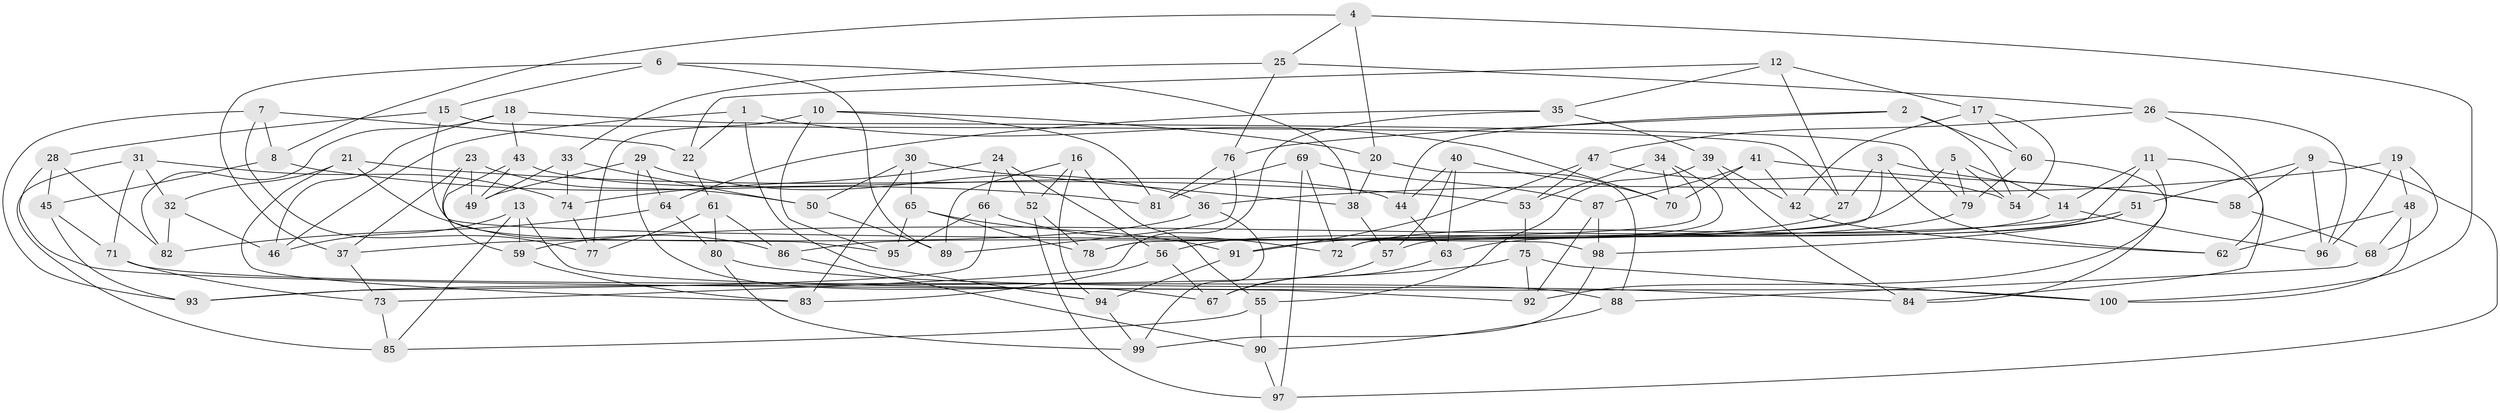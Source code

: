 // coarse degree distribution, {10: 0.075, 4: 0.3, 12: 0.075, 6: 0.25, 9: 0.075, 8: 0.1, 7: 0.025, 5: 0.075, 3: 0.025}
// Generated by graph-tools (version 1.1) at 2025/20/03/04/25 18:20:44]
// undirected, 100 vertices, 200 edges
graph export_dot {
graph [start="1"]
  node [color=gray90,style=filled];
  1;
  2;
  3;
  4;
  5;
  6;
  7;
  8;
  9;
  10;
  11;
  12;
  13;
  14;
  15;
  16;
  17;
  18;
  19;
  20;
  21;
  22;
  23;
  24;
  25;
  26;
  27;
  28;
  29;
  30;
  31;
  32;
  33;
  34;
  35;
  36;
  37;
  38;
  39;
  40;
  41;
  42;
  43;
  44;
  45;
  46;
  47;
  48;
  49;
  50;
  51;
  52;
  53;
  54;
  55;
  56;
  57;
  58;
  59;
  60;
  61;
  62;
  63;
  64;
  65;
  66;
  67;
  68;
  69;
  70;
  71;
  72;
  73;
  74;
  75;
  76;
  77;
  78;
  79;
  80;
  81;
  82;
  83;
  84;
  85;
  86;
  87;
  88;
  89;
  90;
  91;
  92;
  93;
  94;
  95;
  96;
  97;
  98;
  99;
  100;
  1 -- 46;
  1 -- 22;
  1 -- 70;
  1 -- 94;
  2 -- 44;
  2 -- 54;
  2 -- 76;
  2 -- 60;
  3 -- 58;
  3 -- 62;
  3 -- 27;
  3 -- 78;
  4 -- 20;
  4 -- 8;
  4 -- 100;
  4 -- 25;
  5 -- 79;
  5 -- 54;
  5 -- 86;
  5 -- 14;
  6 -- 38;
  6 -- 37;
  6 -- 15;
  6 -- 89;
  7 -- 8;
  7 -- 22;
  7 -- 77;
  7 -- 93;
  8 -- 81;
  8 -- 45;
  9 -- 96;
  9 -- 97;
  9 -- 58;
  9 -- 51;
  10 -- 81;
  10 -- 77;
  10 -- 95;
  10 -- 20;
  11 -- 14;
  11 -- 57;
  11 -- 92;
  11 -- 84;
  12 -- 35;
  12 -- 22;
  12 -- 27;
  12 -- 17;
  13 -- 85;
  13 -- 100;
  13 -- 59;
  13 -- 46;
  14 -- 72;
  14 -- 96;
  15 -- 27;
  15 -- 28;
  15 -- 98;
  16 -- 55;
  16 -- 94;
  16 -- 52;
  16 -- 89;
  17 -- 54;
  17 -- 42;
  17 -- 60;
  18 -- 46;
  18 -- 43;
  18 -- 79;
  18 -- 82;
  19 -- 68;
  19 -- 36;
  19 -- 96;
  19 -- 48;
  20 -- 38;
  20 -- 88;
  21 -- 83;
  21 -- 32;
  21 -- 53;
  21 -- 86;
  22 -- 61;
  23 -- 50;
  23 -- 95;
  23 -- 37;
  23 -- 49;
  24 -- 74;
  24 -- 66;
  24 -- 52;
  24 -- 56;
  25 -- 33;
  25 -- 76;
  25 -- 26;
  26 -- 47;
  26 -- 96;
  26 -- 62;
  27 -- 56;
  28 -- 92;
  28 -- 45;
  28 -- 82;
  29 -- 64;
  29 -- 49;
  29 -- 36;
  29 -- 67;
  30 -- 50;
  30 -- 38;
  30 -- 83;
  30 -- 65;
  31 -- 71;
  31 -- 74;
  31 -- 85;
  31 -- 32;
  32 -- 82;
  32 -- 46;
  33 -- 49;
  33 -- 74;
  33 -- 50;
  34 -- 53;
  34 -- 78;
  34 -- 72;
  34 -- 70;
  35 -- 64;
  35 -- 39;
  35 -- 73;
  36 -- 37;
  36 -- 99;
  37 -- 73;
  38 -- 57;
  39 -- 84;
  39 -- 55;
  39 -- 42;
  40 -- 44;
  40 -- 70;
  40 -- 63;
  40 -- 57;
  41 -- 87;
  41 -- 70;
  41 -- 42;
  41 -- 58;
  42 -- 62;
  43 -- 49;
  43 -- 59;
  43 -- 44;
  44 -- 63;
  45 -- 93;
  45 -- 71;
  47 -- 91;
  47 -- 53;
  47 -- 54;
  48 -- 62;
  48 -- 68;
  48 -- 100;
  50 -- 89;
  51 -- 63;
  51 -- 59;
  51 -- 98;
  52 -- 78;
  52 -- 97;
  53 -- 75;
  55 -- 90;
  55 -- 85;
  56 -- 83;
  56 -- 67;
  57 -- 67;
  58 -- 68;
  59 -- 83;
  60 -- 79;
  60 -- 84;
  61 -- 77;
  61 -- 80;
  61 -- 86;
  63 -- 67;
  64 -- 80;
  64 -- 82;
  65 -- 95;
  65 -- 91;
  65 -- 78;
  66 -- 95;
  66 -- 93;
  66 -- 72;
  68 -- 88;
  69 -- 97;
  69 -- 72;
  69 -- 87;
  69 -- 81;
  71 -- 88;
  71 -- 73;
  73 -- 85;
  74 -- 77;
  75 -- 100;
  75 -- 93;
  75 -- 92;
  76 -- 81;
  76 -- 89;
  79 -- 91;
  80 -- 99;
  80 -- 84;
  86 -- 90;
  87 -- 92;
  87 -- 98;
  88 -- 90;
  90 -- 97;
  91 -- 94;
  94 -- 99;
  98 -- 99;
}
